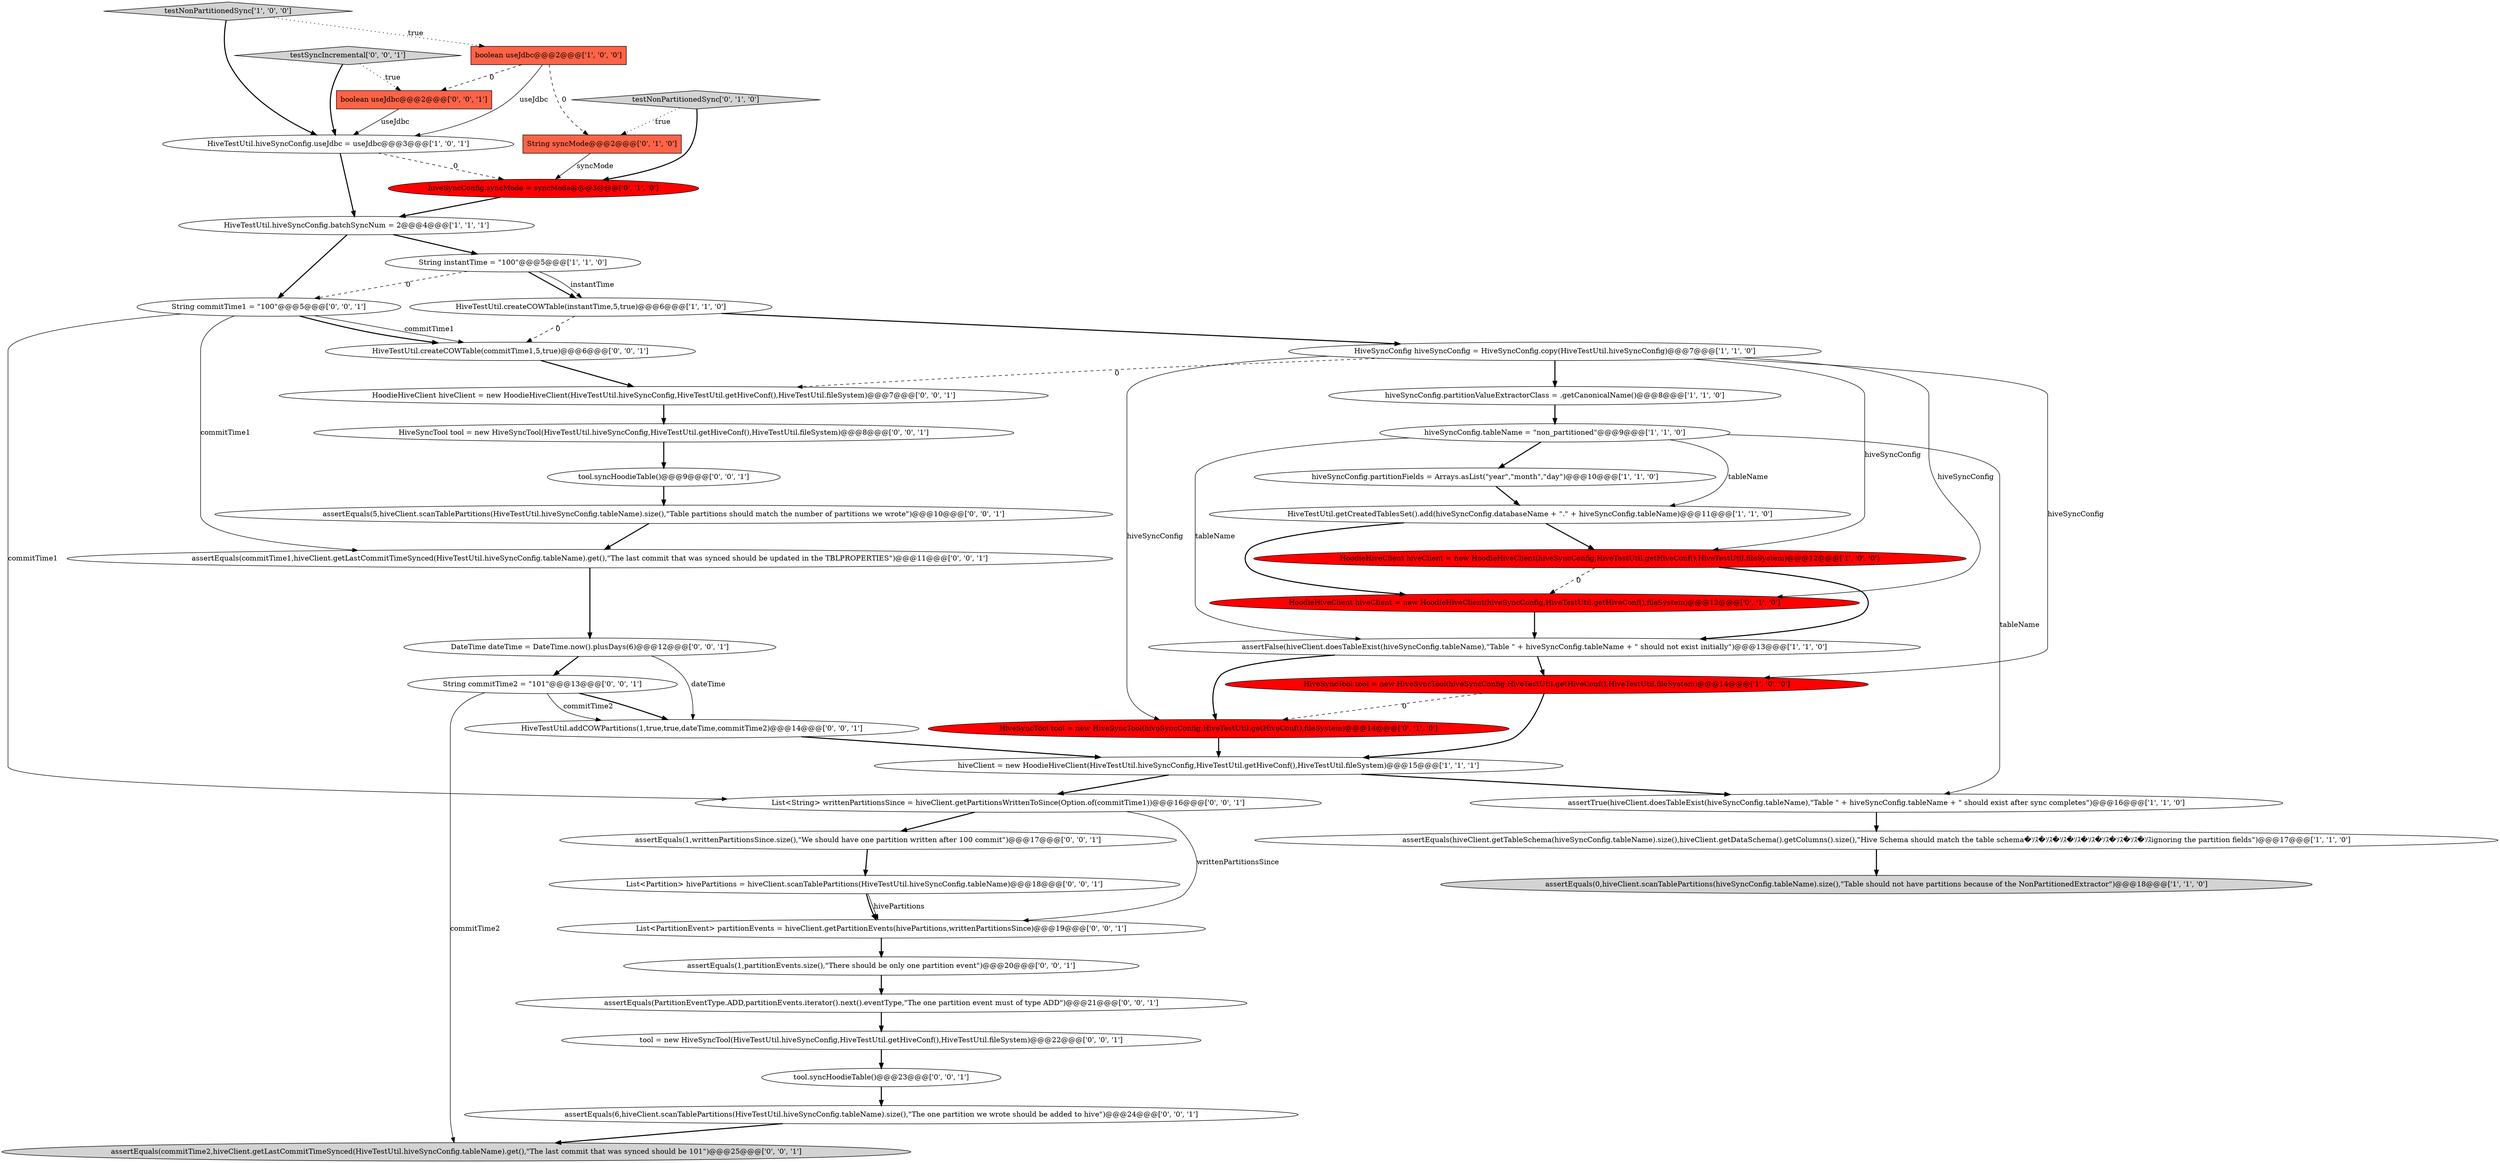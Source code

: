 digraph {
40 [style = filled, label = "assertEquals(commitTime1,hiveClient.getLastCommitTimeSynced(HiveTestUtil.hiveSyncConfig.tableName).get(),\"The last commit that was synced should be updated in the TBLPROPERTIES\")@@@11@@@['0', '0', '1']", fillcolor = white, shape = ellipse image = "AAA0AAABBB3BBB"];
0 [style = filled, label = "HiveTestUtil.createCOWTable(instantTime,5,true)@@@6@@@['1', '1', '0']", fillcolor = white, shape = ellipse image = "AAA0AAABBB1BBB"];
2 [style = filled, label = "HiveTestUtil.hiveSyncConfig.useJdbc = useJdbc@@@3@@@['1', '0', '1']", fillcolor = white, shape = ellipse image = "AAA0AAABBB1BBB"];
15 [style = filled, label = "HoodieHiveClient hiveClient = new HoodieHiveClient(hiveSyncConfig,HiveTestUtil.getHiveConf(),HiveTestUtil.fileSystem)@@@12@@@['1', '0', '0']", fillcolor = red, shape = ellipse image = "AAA1AAABBB1BBB"];
39 [style = filled, label = "tool.syncHoodieTable()@@@9@@@['0', '0', '1']", fillcolor = white, shape = ellipse image = "AAA0AAABBB3BBB"];
7 [style = filled, label = "boolean useJdbc@@@2@@@['1', '0', '0']", fillcolor = tomato, shape = box image = "AAA1AAABBB1BBB"];
8 [style = filled, label = "String instantTime = \"100\"@@@5@@@['1', '1', '0']", fillcolor = white, shape = ellipse image = "AAA0AAABBB1BBB"];
24 [style = filled, label = "List<String> writtenPartitionsSince = hiveClient.getPartitionsWrittenToSince(Option.of(commitTime1))@@@16@@@['0', '0', '1']", fillcolor = white, shape = ellipse image = "AAA0AAABBB3BBB"];
22 [style = filled, label = "HoodieHiveClient hiveClient = new HoodieHiveClient(hiveSyncConfig,HiveTestUtil.getHiveConf(),fileSystem)@@@12@@@['0', '1', '0']", fillcolor = red, shape = ellipse image = "AAA1AAABBB2BBB"];
32 [style = filled, label = "List<PartitionEvent> partitionEvents = hiveClient.getPartitionEvents(hivePartitions,writtenPartitionsSince)@@@19@@@['0', '0', '1']", fillcolor = white, shape = ellipse image = "AAA0AAABBB3BBB"];
4 [style = filled, label = "HiveTestUtil.hiveSyncConfig.batchSyncNum = 2@@@4@@@['1', '1', '1']", fillcolor = white, shape = ellipse image = "AAA0AAABBB1BBB"];
1 [style = filled, label = "hiveSyncConfig.partitionFields = Arrays.asList(\"year\",\"month\",\"day\")@@@10@@@['1', '1', '0']", fillcolor = white, shape = ellipse image = "AAA0AAABBB1BBB"];
17 [style = filled, label = "assertEquals(0,hiveClient.scanTablePartitions(hiveSyncConfig.tableName).size(),\"Table should not have partitions because of the NonPartitionedExtractor\")@@@18@@@['1', '1', '0']", fillcolor = lightgray, shape = ellipse image = "AAA0AAABBB1BBB"];
13 [style = filled, label = "assertEquals(hiveClient.getTableSchema(hiveSyncConfig.tableName).size(),hiveClient.getDataSchema().getColumns().size(),\"Hive Schema should match the table schema�ｿｽ�ｿｽ�ｿｽ�ｿｽ�ｿｽ�ｿｽ�ｿｽ�ｿｽ�ｿｽignoring the partition fields\")@@@17@@@['1', '1', '0']", fillcolor = white, shape = ellipse image = "AAA0AAABBB1BBB"];
25 [style = filled, label = "String commitTime2 = \"101\"@@@13@@@['0', '0', '1']", fillcolor = white, shape = ellipse image = "AAA0AAABBB3BBB"];
20 [style = filled, label = "hiveSyncConfig.syncMode = syncMode@@@3@@@['0', '1', '0']", fillcolor = red, shape = ellipse image = "AAA1AAABBB2BBB"];
28 [style = filled, label = "assertEquals(PartitionEventType.ADD,partitionEvents.iterator().next().eventType,\"The one partition event must of type ADD\")@@@21@@@['0', '0', '1']", fillcolor = white, shape = ellipse image = "AAA0AAABBB3BBB"];
43 [style = filled, label = "HiveTestUtil.addCOWPartitions(1,true,true,dateTime,commitTime2)@@@14@@@['0', '0', '1']", fillcolor = white, shape = ellipse image = "AAA0AAABBB3BBB"];
11 [style = filled, label = "HiveTestUtil.getCreatedTablesSet().add(hiveSyncConfig.databaseName + \".\" + hiveSyncConfig.tableName)@@@11@@@['1', '1', '0']", fillcolor = white, shape = ellipse image = "AAA0AAABBB1BBB"];
33 [style = filled, label = "assertEquals(commitTime2,hiveClient.getLastCommitTimeSynced(HiveTestUtil.hiveSyncConfig.tableName).get(),\"The last commit that was synced should be 101\")@@@25@@@['0', '0', '1']", fillcolor = lightgray, shape = ellipse image = "AAA0AAABBB3BBB"];
23 [style = filled, label = "HiveSyncTool tool = new HiveSyncTool(HiveTestUtil.hiveSyncConfig,HiveTestUtil.getHiveConf(),HiveTestUtil.fileSystem)@@@8@@@['0', '0', '1']", fillcolor = white, shape = ellipse image = "AAA0AAABBB3BBB"];
9 [style = filled, label = "hiveSyncConfig.partitionValueExtractorClass = .getCanonicalName()@@@8@@@['1', '1', '0']", fillcolor = white, shape = ellipse image = "AAA0AAABBB1BBB"];
19 [style = filled, label = "String syncMode@@@2@@@['0', '1', '0']", fillcolor = tomato, shape = box image = "AAA1AAABBB2BBB"];
6 [style = filled, label = "hiveClient = new HoodieHiveClient(HiveTestUtil.hiveSyncConfig,HiveTestUtil.getHiveConf(),HiveTestUtil.fileSystem)@@@15@@@['1', '1', '1']", fillcolor = white, shape = ellipse image = "AAA0AAABBB1BBB"];
42 [style = filled, label = "HiveTestUtil.createCOWTable(commitTime1,5,true)@@@6@@@['0', '0', '1']", fillcolor = white, shape = ellipse image = "AAA0AAABBB3BBB"];
35 [style = filled, label = "assertEquals(1,partitionEvents.size(),\"There should be only one partition event\")@@@20@@@['0', '0', '1']", fillcolor = white, shape = ellipse image = "AAA0AAABBB3BBB"];
26 [style = filled, label = "testSyncIncremental['0', '0', '1']", fillcolor = lightgray, shape = diamond image = "AAA0AAABBB3BBB"];
21 [style = filled, label = "testNonPartitionedSync['0', '1', '0']", fillcolor = lightgray, shape = diamond image = "AAA0AAABBB2BBB"];
3 [style = filled, label = "HiveSyncTool tool = new HiveSyncTool(hiveSyncConfig,HiveTestUtil.getHiveConf(),HiveTestUtil.fileSystem)@@@14@@@['1', '0', '0']", fillcolor = red, shape = ellipse image = "AAA1AAABBB1BBB"];
27 [style = filled, label = "tool.syncHoodieTable()@@@23@@@['0', '0', '1']", fillcolor = white, shape = ellipse image = "AAA0AAABBB3BBB"];
5 [style = filled, label = "assertTrue(hiveClient.doesTableExist(hiveSyncConfig.tableName),\"Table \" + hiveSyncConfig.tableName + \" should exist after sync completes\")@@@16@@@['1', '1', '0']", fillcolor = white, shape = ellipse image = "AAA0AAABBB1BBB"];
10 [style = filled, label = "testNonPartitionedSync['1', '0', '0']", fillcolor = lightgray, shape = diamond image = "AAA0AAABBB1BBB"];
38 [style = filled, label = "assertEquals(6,hiveClient.scanTablePartitions(HiveTestUtil.hiveSyncConfig.tableName).size(),\"The one partition we wrote should be added to hive\")@@@24@@@['0', '0', '1']", fillcolor = white, shape = ellipse image = "AAA0AAABBB3BBB"];
41 [style = filled, label = "String commitTime1 = \"100\"@@@5@@@['0', '0', '1']", fillcolor = white, shape = ellipse image = "AAA0AAABBB3BBB"];
37 [style = filled, label = "DateTime dateTime = DateTime.now().plusDays(6)@@@12@@@['0', '0', '1']", fillcolor = white, shape = ellipse image = "AAA0AAABBB3BBB"];
30 [style = filled, label = "List<Partition> hivePartitions = hiveClient.scanTablePartitions(HiveTestUtil.hiveSyncConfig.tableName)@@@18@@@['0', '0', '1']", fillcolor = white, shape = ellipse image = "AAA0AAABBB3BBB"];
36 [style = filled, label = "boolean useJdbc@@@2@@@['0', '0', '1']", fillcolor = tomato, shape = box image = "AAA0AAABBB3BBB"];
16 [style = filled, label = "assertFalse(hiveClient.doesTableExist(hiveSyncConfig.tableName),\"Table \" + hiveSyncConfig.tableName + \" should not exist initially\")@@@13@@@['1', '1', '0']", fillcolor = white, shape = ellipse image = "AAA0AAABBB1BBB"];
31 [style = filled, label = "HoodieHiveClient hiveClient = new HoodieHiveClient(HiveTestUtil.hiveSyncConfig,HiveTestUtil.getHiveConf(),HiveTestUtil.fileSystem)@@@7@@@['0', '0', '1']", fillcolor = white, shape = ellipse image = "AAA0AAABBB3BBB"];
34 [style = filled, label = "assertEquals(5,hiveClient.scanTablePartitions(HiveTestUtil.hiveSyncConfig.tableName).size(),\"Table partitions should match the number of partitions we wrote\")@@@10@@@['0', '0', '1']", fillcolor = white, shape = ellipse image = "AAA0AAABBB3BBB"];
44 [style = filled, label = "tool = new HiveSyncTool(HiveTestUtil.hiveSyncConfig,HiveTestUtil.getHiveConf(),HiveTestUtil.fileSystem)@@@22@@@['0', '0', '1']", fillcolor = white, shape = ellipse image = "AAA0AAABBB3BBB"];
29 [style = filled, label = "assertEquals(1,writtenPartitionsSince.size(),\"We should have one partition written after 100 commit\")@@@17@@@['0', '0', '1']", fillcolor = white, shape = ellipse image = "AAA0AAABBB3BBB"];
18 [style = filled, label = "HiveSyncTool tool = new HiveSyncTool(hiveSyncConfig,HiveTestUtil.getHiveConf(),fileSystem)@@@14@@@['0', '1', '0']", fillcolor = red, shape = ellipse image = "AAA1AAABBB2BBB"];
12 [style = filled, label = "hiveSyncConfig.tableName = \"non_partitioned\"@@@9@@@['1', '1', '0']", fillcolor = white, shape = ellipse image = "AAA0AAABBB1BBB"];
14 [style = filled, label = "HiveSyncConfig hiveSyncConfig = HiveSyncConfig.copy(HiveTestUtil.hiveSyncConfig)@@@7@@@['1', '1', '0']", fillcolor = white, shape = ellipse image = "AAA0AAABBB1BBB"];
16->3 [style = bold, label=""];
32->35 [style = bold, label=""];
27->38 [style = bold, label=""];
16->18 [style = bold, label=""];
31->23 [style = bold, label=""];
2->20 [style = dashed, label="0"];
34->40 [style = bold, label=""];
29->30 [style = bold, label=""];
22->16 [style = bold, label=""];
39->34 [style = bold, label=""];
3->18 [style = dashed, label="0"];
37->25 [style = bold, label=""];
12->11 [style = solid, label="tableName"];
14->3 [style = solid, label="hiveSyncConfig"];
12->16 [style = solid, label="tableName"];
14->15 [style = solid, label="hiveSyncConfig"];
3->6 [style = bold, label=""];
30->32 [style = bold, label=""];
25->43 [style = bold, label=""];
14->18 [style = solid, label="hiveSyncConfig"];
41->42 [style = solid, label="commitTime1"];
42->31 [style = bold, label=""];
6->24 [style = bold, label=""];
24->29 [style = bold, label=""];
19->20 [style = solid, label="syncMode"];
41->24 [style = solid, label="commitTime1"];
25->33 [style = solid, label="commitTime2"];
12->1 [style = bold, label=""];
2->4 [style = bold, label=""];
15->16 [style = bold, label=""];
8->41 [style = dashed, label="0"];
4->41 [style = bold, label=""];
43->6 [style = bold, label=""];
11->15 [style = bold, label=""];
15->22 [style = dashed, label="0"];
1->11 [style = bold, label=""];
20->4 [style = bold, label=""];
8->0 [style = bold, label=""];
35->28 [style = bold, label=""];
25->43 [style = solid, label="commitTime2"];
37->43 [style = solid, label="dateTime"];
8->0 [style = solid, label="instantTime"];
6->5 [style = bold, label=""];
0->14 [style = bold, label=""];
13->17 [style = bold, label=""];
26->2 [style = bold, label=""];
21->20 [style = bold, label=""];
0->42 [style = dashed, label="0"];
18->6 [style = bold, label=""];
7->19 [style = dashed, label="0"];
5->13 [style = bold, label=""];
21->19 [style = dotted, label="true"];
30->32 [style = solid, label="hivePartitions"];
41->40 [style = solid, label="commitTime1"];
14->22 [style = solid, label="hiveSyncConfig"];
28->44 [style = bold, label=""];
11->22 [style = bold, label=""];
23->39 [style = bold, label=""];
7->2 [style = solid, label="useJdbc"];
4->8 [style = bold, label=""];
14->9 [style = bold, label=""];
10->2 [style = bold, label=""];
12->5 [style = solid, label="tableName"];
9->12 [style = bold, label=""];
44->27 [style = bold, label=""];
38->33 [style = bold, label=""];
26->36 [style = dotted, label="true"];
7->36 [style = dashed, label="0"];
10->7 [style = dotted, label="true"];
36->2 [style = solid, label="useJdbc"];
40->37 [style = bold, label=""];
24->32 [style = solid, label="writtenPartitionsSince"];
41->42 [style = bold, label=""];
14->31 [style = dashed, label="0"];
}
